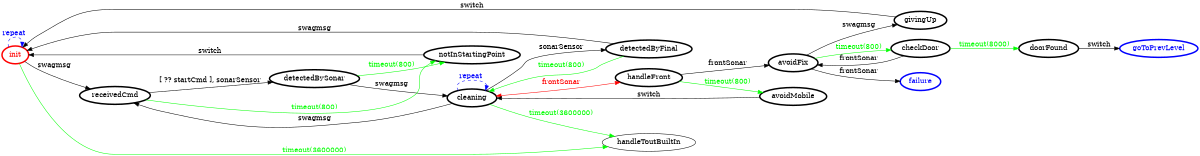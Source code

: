 /*
*
* A GraphViz DOT FSM description 
* Please use a GraphViz visualizer (like http://www.webgraphviz.com)
*  
*/

digraph finite_state_machine {
	rankdir=LR
	size="8,5"
	
	init [ color = red ][ fontcolor = red ][ penwidth = 3 ]
	cleaning [ color = black ][ fontcolor = black ][ penwidth = 3 ]
	avoidFix [ color = black ][ fontcolor = black ][ penwidth = 3 ]
	notInStartingPoint [ color = black ][ fontcolor = black ][ penwidth = 3 ]
	handleFront [ color = black ][ fontcolor = black ][ penwidth = 3 ]
	detectedByFinal [ color = black ][ fontcolor = black ][ penwidth = 3 ]
	givingUp [ color = black ][ fontcolor = black ][ penwidth = 3 ]
	checkDoor [ color = black ][ fontcolor = black ][ penwidth = 3 ]
	doorFound [ color = black ][ fontcolor = black ][ penwidth = 3 ]
	detectedBySonar [ color = black ][ fontcolor = black ][ penwidth = 3 ]
	receivedCmd [ color = black ][ fontcolor = black ][ penwidth = 3 ]
	avoidMobile [ color = black ][ fontcolor = black ][ penwidth = 3 ]
	failure [ color = blue ][ fontcolor = blue ][ penwidth = 3 ]
	goToPrevLevel [ color = blue ][ fontcolor = blue ][ penwidth = 3 ]
	
	init -> handleToutBuiltIn [ label = "timeout(3600000)" ][ color = green ][ fontcolor = green ]
	cleaning -> handleToutBuiltIn [ label = "timeout(3600000)" ][ color = green ][ fontcolor = green ]
	notInStartingPoint -> init [ label = "switch" ][ color = black ][ fontcolor = black ]
	checkDoor -> avoidFix [ label = "frontSonar" ][ color = black ][ fontcolor = black ]
	avoidFix -> failure [ label = "frontSonar" ][ color = black ][ fontcolor = black ]
	avoidMobile -> cleaning [ label = "switch" ][ color = black ][ fontcolor = black ]
	avoidFix -> checkDoor [ label = "timeout(800)" ][ color = green ][ fontcolor = green ]
	cleaning -> receivedCmd [ label = "swagmsg" ][ color = black ][ fontcolor = black ]
	detectedBySonar -> cleaning [ label = "swagmsg" ][ color = black ][ fontcolor = black ]
	doorFound -> goToPrevLevel [ label = "switch" ][ color = black ][ fontcolor = black ]
	cleaning -> detectedByFinal [ label = "sonarSensor" ][ color = black ][ fontcolor = black ]
	avoidFix -> givingUp [ label = "swagmsg" ][ color = black ][ fontcolor = black ]
	handleFront -> avoidMobile [ label = "timeout(800)" ][ color = green ][ fontcolor = green ]
	detectedByFinal -> init [ label = "swagmsg" ][ color = black ][ fontcolor = black ]
	handleFront -> avoidFix [ label = "frontSonar" ][ color = black ][ fontcolor = black ]
	receivedCmd -> detectedBySonar [ label = "[ ?? startCmd ], sonarSensor" ][ color = black ][ fontcolor = black ]
	cleaning -> handleFront [ label = "frontSonar" ][ color = red ][ fontcolor = red ][ dir = both ]
	init -> receivedCmd [ label = "swagmsg" ][ color = black ][ fontcolor = black ]
	detectedBySonar -> notInStartingPoint [ label = "timeout(800)" ][ color = green ][ fontcolor = green ]
	init -> init [ label = "repeat "][ style = dashed ][ color = blue ][ fontcolor = blue ]
	givingUp -> init [ label = "switch" ][ color = black ][ fontcolor = black ]
	checkDoor -> doorFound [ label = "timeout(8000)" ][ color = green ][ fontcolor = green ]
	detectedByFinal -> cleaning [ label = "timeout(800)" ][ color = green ][ fontcolor = green ]
	cleaning -> cleaning [ label = "repeat "][ style = dashed ][ color = blue ][ fontcolor = blue ]
	receivedCmd -> notInStartingPoint [ label = "timeout(800)" ][ color = green ][ fontcolor = green ]
}
